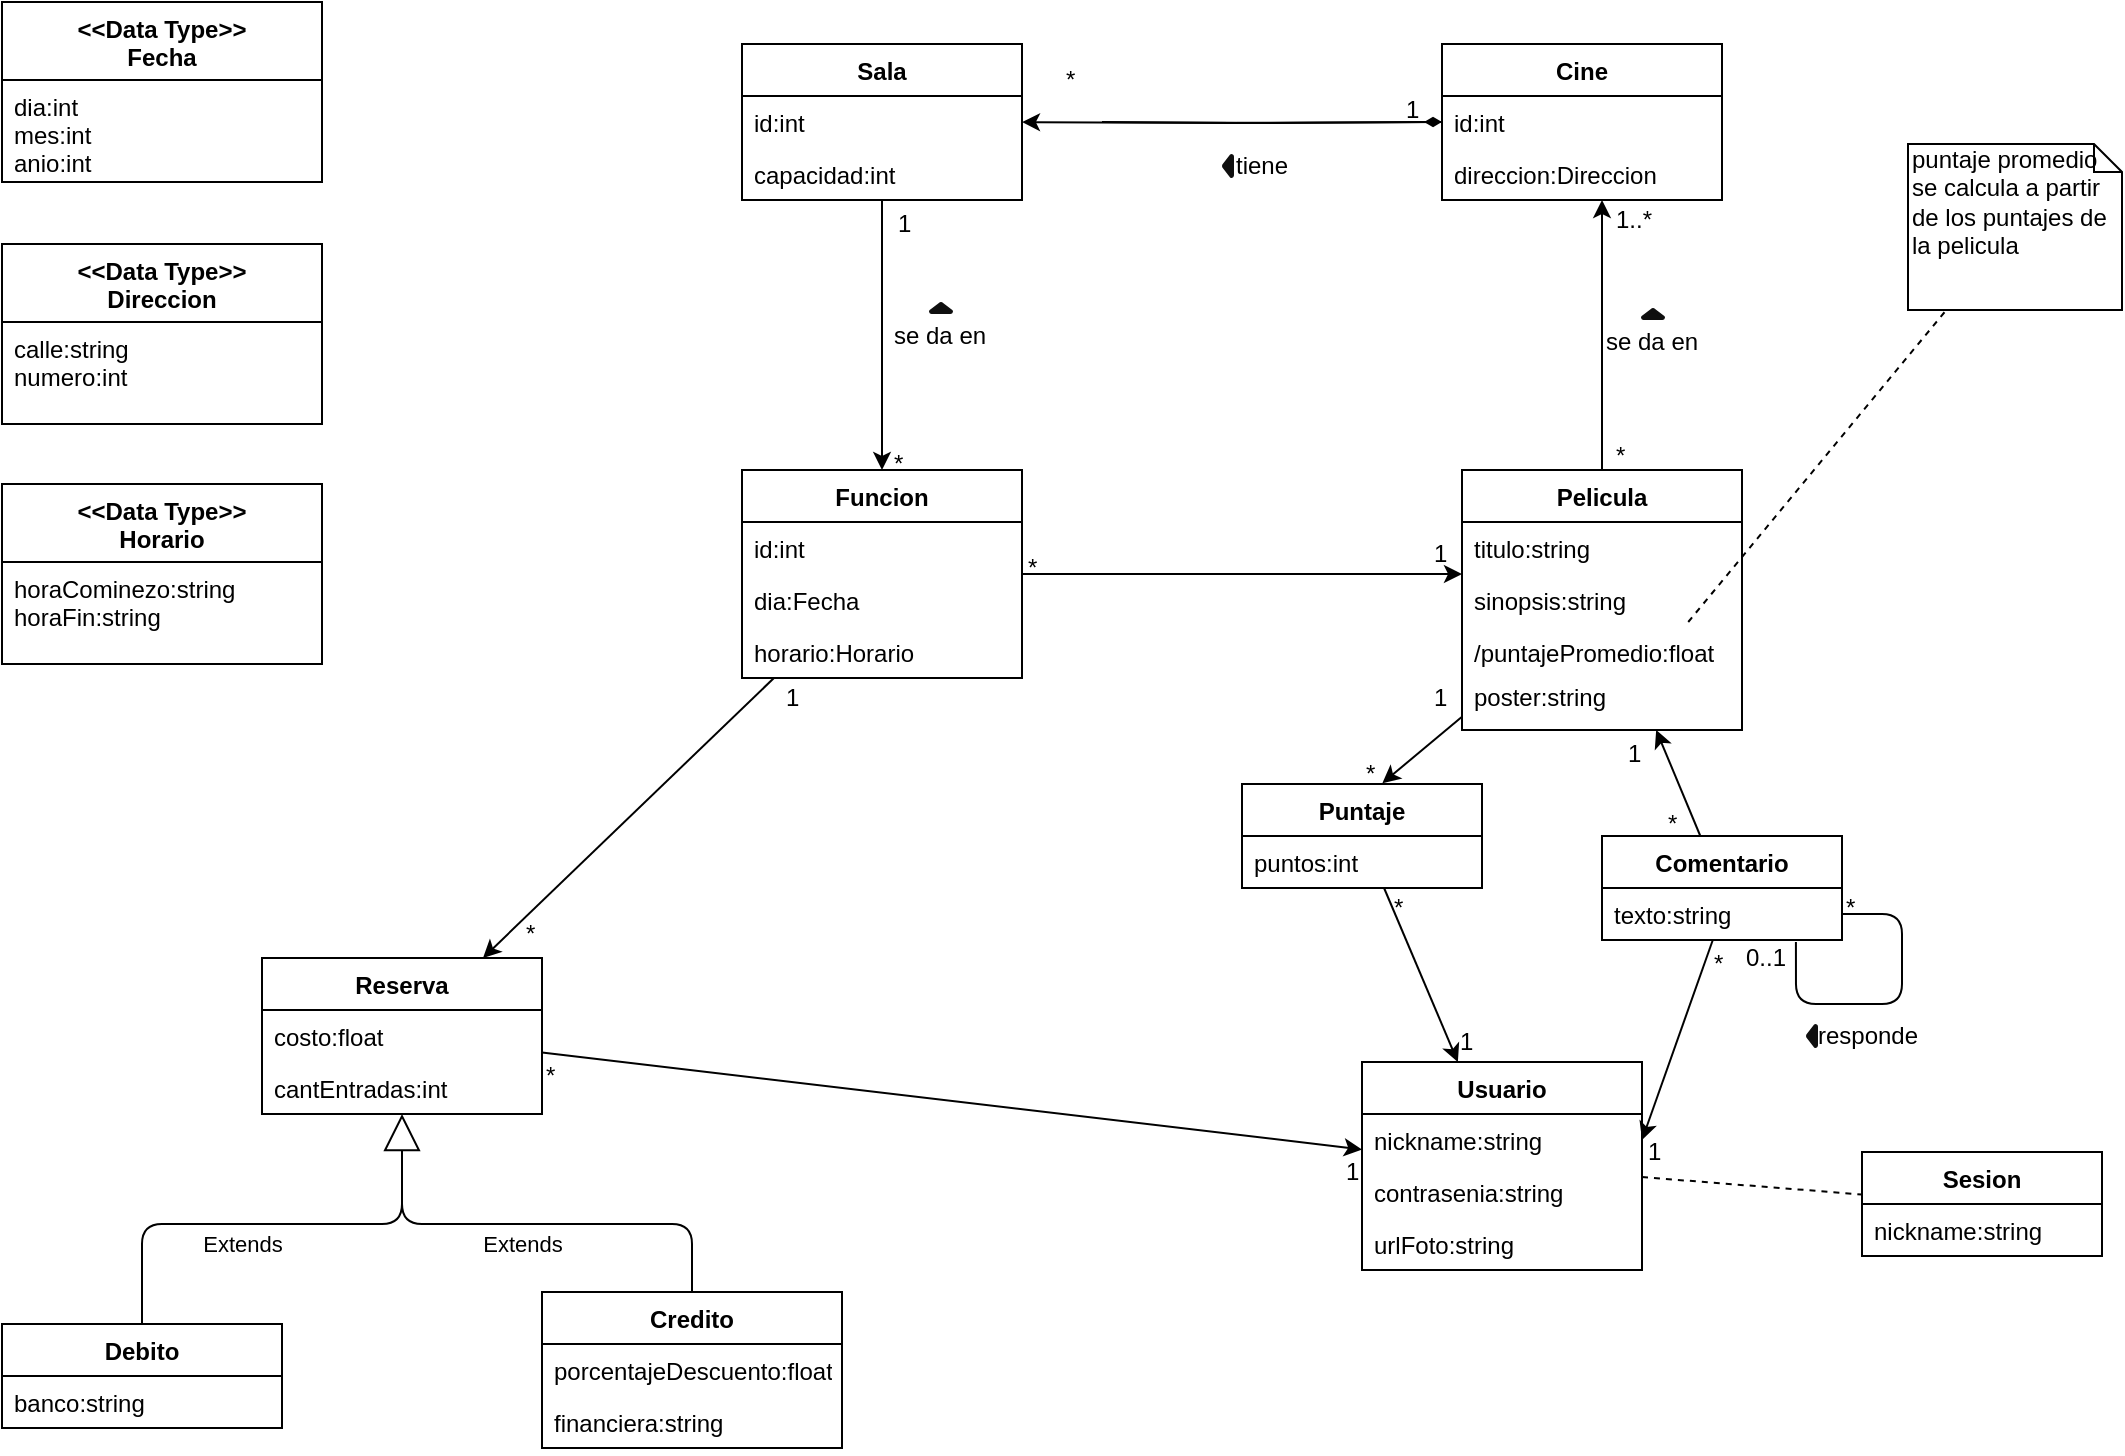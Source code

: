 <mxfile version="10.7.3" type="device"><diagram id="ku-Qzu-AyYH7A8STR5-q" name="Page-1"><mxGraphModel dx="1010" dy="587" grid="1" gridSize="10" guides="1" tooltips="1" connect="1" arrows="1" fold="1" page="1" pageScale="1" pageWidth="1169" pageHeight="827" math="0" shadow="0"><root><mxCell id="0"/><mxCell id="1" parent="0"/><mxCell id="o9MUWquThR-M6YJCyBWN-23" value="" style="edgeStyle=orthogonalEdgeStyle;rounded=0;orthogonalLoop=1;jettySize=auto;html=1;endArrow=diamondThin;endFill=1;startArrow=classic;startFill=1;" parent="1" target="o9MUWquThR-M6YJCyBWN-15" edge="1"><mxGeometry relative="1" as="geometry"><mxPoint x="620" y="119.047" as="sourcePoint"/></mxGeometry></mxCell><mxCell id="o9MUWquThR-M6YJCyBWN-142" value="" style="edgeStyle=orthogonalEdgeStyle;rounded=0;orthogonalLoop=1;jettySize=auto;html=1;endArrow=none;endFill=0;fontColor=#000000;" parent="1" target="o9MUWquThR-M6YJCyBWN-15" edge="1"><mxGeometry relative="1" as="geometry"><mxPoint x="660" y="119" as="sourcePoint"/></mxGeometry></mxCell><mxCell id="o9MUWquThR-M6YJCyBWN-20" value="" style="group" parent="1" vertex="1" connectable="0"><mxGeometry x="110" y="300" width="160" height="90" as="geometry"/></mxCell><mxCell id="o9MUWquThR-M6YJCyBWN-8" value="&lt;&lt;Data Type&gt;&gt;&#xA;Horario&#xA;" style="swimlane;fontStyle=1;align=center;verticalAlign=top;childLayout=stackLayout;horizontal=1;startSize=39;horizontalStack=0;resizeParent=1;resizeParentMax=0;resizeLast=0;collapsible=1;marginBottom=0;" parent="o9MUWquThR-M6YJCyBWN-20" vertex="1"><mxGeometry width="160" height="90" as="geometry"/></mxCell><mxCell id="o9MUWquThR-M6YJCyBWN-9" value="horaCominezo:string&#xA;horaFin:string&#xA;" style="text;strokeColor=none;fillColor=none;align=left;verticalAlign=top;spacingLeft=4;spacingRight=4;overflow=hidden;rotatable=0;points=[[0,0.5],[1,0.5]];portConstraint=eastwest;" parent="o9MUWquThR-M6YJCyBWN-8" vertex="1"><mxGeometry y="39" width="160" height="51" as="geometry"/></mxCell><mxCell id="o9MUWquThR-M6YJCyBWN-21" value="" style="group" parent="1" vertex="1" connectable="0"><mxGeometry x="110" y="180" width="160" height="90" as="geometry"/></mxCell><mxCell id="o9MUWquThR-M6YJCyBWN-6" value="&lt;&lt;Data Type&gt;&gt;&#xA;Direccion&#xA;" style="swimlane;fontStyle=1;align=center;verticalAlign=top;childLayout=stackLayout;horizontal=1;startSize=39;horizontalStack=0;resizeParent=1;resizeParentMax=0;resizeLast=0;collapsible=1;marginBottom=0;" parent="o9MUWquThR-M6YJCyBWN-21" vertex="1"><mxGeometry width="160" height="90" as="geometry"/></mxCell><mxCell id="o9MUWquThR-M6YJCyBWN-7" value="calle:string&#xA;numero:int&#xA;" style="text;strokeColor=none;fillColor=none;align=left;verticalAlign=top;spacingLeft=4;spacingRight=4;overflow=hidden;rotatable=0;points=[[0,0.5],[1,0.5]];portConstraint=eastwest;" parent="o9MUWquThR-M6YJCyBWN-6" vertex="1"><mxGeometry y="39" width="160" height="51" as="geometry"/></mxCell><mxCell id="o9MUWquThR-M6YJCyBWN-22" value="" style="group" parent="1" vertex="1" connectable="0"><mxGeometry x="110" y="59" width="160" height="90" as="geometry"/></mxCell><mxCell id="o9MUWquThR-M6YJCyBWN-1" value="&lt;&lt;Data Type&gt;&gt;&#xA;Fecha&#xA;" style="swimlane;fontStyle=1;align=center;verticalAlign=top;childLayout=stackLayout;horizontal=1;startSize=39;horizontalStack=0;resizeParent=1;resizeParentMax=0;resizeLast=0;collapsible=1;marginBottom=0;" parent="o9MUWquThR-M6YJCyBWN-22" vertex="1"><mxGeometry width="160" height="90" as="geometry"/></mxCell><mxCell id="o9MUWquThR-M6YJCyBWN-2" value="dia:int&#xA;mes:int&#xA;anio:int&#xA;" style="text;strokeColor=none;fillColor=none;align=left;verticalAlign=top;spacingLeft=4;spacingRight=4;overflow=hidden;rotatable=0;points=[[0,0.5],[1,0.5]];portConstraint=eastwest;" parent="o9MUWquThR-M6YJCyBWN-1" vertex="1"><mxGeometry y="39" width="160" height="51" as="geometry"/></mxCell><mxCell id="o9MUWquThR-M6YJCyBWN-26" value="*" style="text;html=1;resizable=0;points=[];autosize=1;align=left;verticalAlign=top;spacingTop=-4;" parent="1" vertex="1"><mxGeometry x="640" y="88" width="20" height="20" as="geometry"/></mxCell><mxCell id="o9MUWquThR-M6YJCyBWN-27" value="1" style="text;html=1;resizable=0;points=[];autosize=1;align=left;verticalAlign=top;spacingTop=-4;" parent="1" vertex="1"><mxGeometry x="810" y="103" width="20" height="20" as="geometry"/></mxCell><mxCell id="o9MUWquThR-M6YJCyBWN-31" value="" style="group" parent="1" vertex="1" connectable="0"><mxGeometry x="480" y="80" width="140" height="78" as="geometry"/></mxCell><mxCell id="o9MUWquThR-M6YJCyBWN-19" value="" style="group" parent="o9MUWquThR-M6YJCyBWN-31" vertex="1" connectable="0"><mxGeometry width="140" height="78" as="geometry"/></mxCell><mxCell id="o9MUWquThR-M6YJCyBWN-10" value="Sala" style="swimlane;fontStyle=1;childLayout=stackLayout;horizontal=1;startSize=26;fillColor=none;horizontalStack=0;resizeParent=1;resizeParentMax=0;resizeLast=0;collapsible=1;marginBottom=0;" parent="o9MUWquThR-M6YJCyBWN-19" vertex="1"><mxGeometry width="140" height="78" as="geometry"/></mxCell><mxCell id="o9MUWquThR-M6YJCyBWN-11" value="id:int" style="text;strokeColor=none;fillColor=none;align=left;verticalAlign=top;spacingLeft=4;spacingRight=4;overflow=hidden;rotatable=0;points=[[0,0.5],[1,0.5]];portConstraint=eastwest;" parent="o9MUWquThR-M6YJCyBWN-10" vertex="1"><mxGeometry y="26" width="140" height="26" as="geometry"/></mxCell><mxCell id="o9MUWquThR-M6YJCyBWN-12" value="capacidad:int" style="text;strokeColor=none;fillColor=none;align=left;verticalAlign=top;spacingLeft=4;spacingRight=4;overflow=hidden;rotatable=0;points=[[0,0.5],[1,0.5]];portConstraint=eastwest;" parent="o9MUWquThR-M6YJCyBWN-10" vertex="1"><mxGeometry y="52" width="140" height="26" as="geometry"/></mxCell><mxCell id="o9MUWquThR-M6YJCyBWN-32" value="" style="group" parent="1" vertex="1" connectable="0"><mxGeometry x="830" y="80" width="140" height="78" as="geometry"/></mxCell><mxCell id="o9MUWquThR-M6YJCyBWN-18" value="" style="group" parent="o9MUWquThR-M6YJCyBWN-32" vertex="1" connectable="0"><mxGeometry width="140" height="78" as="geometry"/></mxCell><mxCell id="o9MUWquThR-M6YJCyBWN-14" value="Cine" style="swimlane;fontStyle=1;childLayout=stackLayout;horizontal=1;startSize=26;fillColor=none;horizontalStack=0;resizeParent=1;resizeParentMax=0;resizeLast=0;collapsible=1;marginBottom=0;" parent="o9MUWquThR-M6YJCyBWN-18" vertex="1"><mxGeometry width="140" height="78" as="geometry"/></mxCell><mxCell id="o9MUWquThR-M6YJCyBWN-15" value="id:int" style="text;strokeColor=none;fillColor=none;align=left;verticalAlign=top;spacingLeft=4;spacingRight=4;overflow=hidden;rotatable=0;points=[[0,0.5],[1,0.5]];portConstraint=eastwest;" parent="o9MUWquThR-M6YJCyBWN-14" vertex="1"><mxGeometry y="26" width="140" height="26" as="geometry"/></mxCell><mxCell id="o9MUWquThR-M6YJCyBWN-16" value="direccion:Direccion" style="text;strokeColor=none;fillColor=none;align=left;verticalAlign=top;spacingLeft=4;spacingRight=4;overflow=hidden;rotatable=0;points=[[0,0.5],[1,0.5]];portConstraint=eastwest;" parent="o9MUWquThR-M6YJCyBWN-14" vertex="1"><mxGeometry y="52" width="140" height="26" as="geometry"/></mxCell><mxCell id="o9MUWquThR-M6YJCyBWN-37" value="" style="group" parent="1" vertex="1" connectable="0"><mxGeometry x="480" y="293" width="140" height="104" as="geometry"/></mxCell><mxCell id="o9MUWquThR-M6YJCyBWN-33" value="Funcion" style="swimlane;fontStyle=1;childLayout=stackLayout;horizontal=1;startSize=26;fillColor=none;horizontalStack=0;resizeParent=1;resizeParentMax=0;resizeLast=0;collapsible=1;marginBottom=0;" parent="o9MUWquThR-M6YJCyBWN-37" vertex="1"><mxGeometry width="140" height="104" as="geometry"/></mxCell><mxCell id="o9MUWquThR-M6YJCyBWN-34" value="id:int" style="text;strokeColor=none;fillColor=none;align=left;verticalAlign=top;spacingLeft=4;spacingRight=4;overflow=hidden;rotatable=0;points=[[0,0.5],[1,0.5]];portConstraint=eastwest;" parent="o9MUWquThR-M6YJCyBWN-33" vertex="1"><mxGeometry y="26" width="140" height="26" as="geometry"/></mxCell><mxCell id="o9MUWquThR-M6YJCyBWN-35" value="dia:Fecha" style="text;strokeColor=none;fillColor=none;align=left;verticalAlign=top;spacingLeft=4;spacingRight=4;overflow=hidden;rotatable=0;points=[[0,0.5],[1,0.5]];portConstraint=eastwest;" parent="o9MUWquThR-M6YJCyBWN-33" vertex="1"><mxGeometry y="52" width="140" height="26" as="geometry"/></mxCell><mxCell id="o9MUWquThR-M6YJCyBWN-36" value="horario:Horario" style="text;strokeColor=none;fillColor=none;align=left;verticalAlign=top;spacingLeft=4;spacingRight=4;overflow=hidden;rotatable=0;points=[[0,0.5],[1,0.5]];portConstraint=eastwest;" parent="o9MUWquThR-M6YJCyBWN-33" vertex="1"><mxGeometry y="78" width="140" height="26" as="geometry"/></mxCell><mxCell id="o9MUWquThR-M6YJCyBWN-53" value="" style="group" parent="1" vertex="1" connectable="0"><mxGeometry x="840" y="293" width="140" height="130" as="geometry"/></mxCell><mxCell id="o9MUWquThR-M6YJCyBWN-38" value="Pelicula" style="swimlane;fontStyle=1;childLayout=stackLayout;horizontal=1;startSize=26;fillColor=none;horizontalStack=0;resizeParent=1;resizeParentMax=0;resizeLast=0;collapsible=1;marginBottom=0;" parent="o9MUWquThR-M6YJCyBWN-53" vertex="1"><mxGeometry width="140" height="130" as="geometry"/></mxCell><mxCell id="o9MUWquThR-M6YJCyBWN-39" value="titulo:string" style="text;strokeColor=none;fillColor=none;align=left;verticalAlign=top;spacingLeft=4;spacingRight=4;overflow=hidden;rotatable=0;points=[[0,0.5],[1,0.5]];portConstraint=eastwest;" parent="o9MUWquThR-M6YJCyBWN-38" vertex="1"><mxGeometry y="26" width="140" height="26" as="geometry"/></mxCell><mxCell id="o9MUWquThR-M6YJCyBWN-40" value="sinopsis:string" style="text;strokeColor=none;fillColor=none;align=left;verticalAlign=top;spacingLeft=4;spacingRight=4;overflow=hidden;rotatable=0;points=[[0,0.5],[1,0.5]];portConstraint=eastwest;" parent="o9MUWquThR-M6YJCyBWN-38" vertex="1"><mxGeometry y="52" width="140" height="26" as="geometry"/></mxCell><mxCell id="o9MUWquThR-M6YJCyBWN-47" value="/puntajePromedio:float" style="text;strokeColor=none;fillColor=none;align=left;verticalAlign=top;spacingLeft=4;spacingRight=4;overflow=hidden;rotatable=0;points=[[0,0.5],[1,0.5]];portConstraint=eastwest;" parent="o9MUWquThR-M6YJCyBWN-38" vertex="1"><mxGeometry y="78" width="140" height="22" as="geometry"/></mxCell><mxCell id="o9MUWquThR-M6YJCyBWN-41" value="poster:string" style="text;strokeColor=none;fillColor=none;align=left;verticalAlign=top;spacingLeft=4;spacingRight=4;overflow=hidden;rotatable=0;points=[[0,0.5],[1,0.5]];portConstraint=eastwest;" parent="o9MUWquThR-M6YJCyBWN-38" vertex="1"><mxGeometry y="100" width="140" height="30" as="geometry"/></mxCell><mxCell id="o9MUWquThR-M6YJCyBWN-54" value="" style="group" parent="1" vertex="1" connectable="0"><mxGeometry x="730" y="450" width="120" height="52" as="geometry"/></mxCell><mxCell id="o9MUWquThR-M6YJCyBWN-52" value="" style="group" parent="o9MUWquThR-M6YJCyBWN-54" vertex="1" connectable="0"><mxGeometry width="120" height="52" as="geometry"/></mxCell><mxCell id="o9MUWquThR-M6YJCyBWN-48" value="Puntaje" style="swimlane;fontStyle=1;childLayout=stackLayout;horizontal=1;startSize=26;fillColor=none;horizontalStack=0;resizeParent=1;resizeParentMax=0;resizeLast=0;collapsible=1;marginBottom=0;" parent="o9MUWquThR-M6YJCyBWN-52" vertex="1"><mxGeometry width="120" height="52" as="geometry"/></mxCell><mxCell id="o9MUWquThR-M6YJCyBWN-49" value="puntos:int" style="text;strokeColor=none;fillColor=none;align=left;verticalAlign=top;spacingLeft=4;spacingRight=4;overflow=hidden;rotatable=0;points=[[0,0.5],[1,0.5]];portConstraint=eastwest;" parent="o9MUWquThR-M6YJCyBWN-48" vertex="1"><mxGeometry y="26" width="120" height="26" as="geometry"/></mxCell><mxCell id="o9MUWquThR-M6YJCyBWN-55" value="" style="group" parent="1" vertex="1" connectable="0"><mxGeometry x="910" y="476" width="120" height="52" as="geometry"/></mxCell><mxCell id="o9MUWquThR-M6YJCyBWN-56" value="" style="group" parent="o9MUWquThR-M6YJCyBWN-55" vertex="1" connectable="0"><mxGeometry width="120" height="52" as="geometry"/></mxCell><mxCell id="o9MUWquThR-M6YJCyBWN-57" value="Comentario" style="swimlane;fontStyle=1;childLayout=stackLayout;horizontal=1;startSize=26;fillColor=none;horizontalStack=0;resizeParent=1;resizeParentMax=0;resizeLast=0;collapsible=1;marginBottom=0;" parent="o9MUWquThR-M6YJCyBWN-56" vertex="1"><mxGeometry width="120" height="52" as="geometry"/></mxCell><mxCell id="o9MUWquThR-M6YJCyBWN-58" value="texto:string" style="text;strokeColor=none;fillColor=none;align=left;verticalAlign=top;spacingLeft=4;spacingRight=4;overflow=hidden;rotatable=0;points=[[0,0.5],[1,0.5]];portConstraint=eastwest;" parent="o9MUWquThR-M6YJCyBWN-57" vertex="1"><mxGeometry y="26" width="120" height="26" as="geometry"/></mxCell><mxCell id="o9MUWquThR-M6YJCyBWN-78" value="" style="endArrow=none;html=1;exitX=0.808;exitY=1.038;exitDx=0;exitDy=0;exitPerimeter=0;entryX=1;entryY=0.5;entryDx=0;entryDy=0;" parent="o9MUWquThR-M6YJCyBWN-57" source="o9MUWquThR-M6YJCyBWN-58" target="o9MUWquThR-M6YJCyBWN-58" edge="1"><mxGeometry width="50" height="50" relative="1" as="geometry"><mxPoint x="95" y="74" as="sourcePoint"/><mxPoint x="160" y="34" as="targetPoint"/><Array as="points"><mxPoint x="97" y="84"/><mxPoint x="150" y="84"/><mxPoint x="150" y="39"/></Array></mxGeometry></mxCell><mxCell id="o9MUWquThR-M6YJCyBWN-59" value="Usuario" style="swimlane;fontStyle=1;childLayout=stackLayout;horizontal=1;startSize=26;fillColor=none;horizontalStack=0;resizeParent=1;resizeParentMax=0;resizeLast=0;collapsible=1;marginBottom=0;" parent="1" vertex="1"><mxGeometry x="790" y="589" width="140" height="104" as="geometry"/></mxCell><mxCell id="o9MUWquThR-M6YJCyBWN-60" value="nickname:string" style="text;strokeColor=none;fillColor=none;align=left;verticalAlign=top;spacingLeft=4;spacingRight=4;overflow=hidden;rotatable=0;points=[[0,0.5],[1,0.5]];portConstraint=eastwest;" parent="o9MUWquThR-M6YJCyBWN-59" vertex="1"><mxGeometry y="26" width="140" height="26" as="geometry"/></mxCell><mxCell id="o9MUWquThR-M6YJCyBWN-61" value="contrasenia:string" style="text;strokeColor=none;fillColor=none;align=left;verticalAlign=top;spacingLeft=4;spacingRight=4;overflow=hidden;rotatable=0;points=[[0,0.5],[1,0.5]];portConstraint=eastwest;" parent="o9MUWquThR-M6YJCyBWN-59" vertex="1"><mxGeometry y="52" width="140" height="26" as="geometry"/></mxCell><mxCell id="o9MUWquThR-M6YJCyBWN-62" value="urlFoto:string" style="text;strokeColor=none;fillColor=none;align=left;verticalAlign=top;spacingLeft=4;spacingRight=4;overflow=hidden;rotatable=0;points=[[0,0.5],[1,0.5]];portConstraint=eastwest;" parent="o9MUWquThR-M6YJCyBWN-59" vertex="1"><mxGeometry y="78" width="140" height="26" as="geometry"/></mxCell><mxCell id="o9MUWquThR-M6YJCyBWN-63" value="Reserva" style="swimlane;fontStyle=1;childLayout=stackLayout;horizontal=1;startSize=26;fillColor=none;horizontalStack=0;resizeParent=1;resizeParentMax=0;resizeLast=0;collapsible=1;marginBottom=0;" parent="1" vertex="1"><mxGeometry x="240" y="537" width="140" height="78" as="geometry"/></mxCell><mxCell id="o9MUWquThR-M6YJCyBWN-64" value="costo:float" style="text;strokeColor=none;fillColor=none;align=left;verticalAlign=top;spacingLeft=4;spacingRight=4;overflow=hidden;rotatable=0;points=[[0,0.5],[1,0.5]];portConstraint=eastwest;" parent="o9MUWquThR-M6YJCyBWN-63" vertex="1"><mxGeometry y="26" width="140" height="26" as="geometry"/></mxCell><mxCell id="o9MUWquThR-M6YJCyBWN-65" value="cantEntradas:int" style="text;strokeColor=none;fillColor=none;align=left;verticalAlign=top;spacingLeft=4;spacingRight=4;overflow=hidden;rotatable=0;points=[[0,0.5],[1,0.5]];portConstraint=eastwest;" parent="o9MUWquThR-M6YJCyBWN-63" vertex="1"><mxGeometry y="52" width="140" height="26" as="geometry"/></mxCell><mxCell id="o9MUWquThR-M6YJCyBWN-67" value="Debito" style="swimlane;fontStyle=1;childLayout=stackLayout;horizontal=1;startSize=26;fillColor=none;horizontalStack=0;resizeParent=1;resizeParentMax=0;resizeLast=0;collapsible=1;marginBottom=0;" parent="1" vertex="1"><mxGeometry x="110" y="720" width="140" height="52" as="geometry"/></mxCell><mxCell id="o9MUWquThR-M6YJCyBWN-68" value="banco:string" style="text;strokeColor=none;fillColor=none;align=left;verticalAlign=top;spacingLeft=4;spacingRight=4;overflow=hidden;rotatable=0;points=[[0,0.5],[1,0.5]];portConstraint=eastwest;" parent="o9MUWquThR-M6YJCyBWN-67" vertex="1"><mxGeometry y="26" width="140" height="26" as="geometry"/></mxCell><mxCell id="o9MUWquThR-M6YJCyBWN-71" value="Credito" style="swimlane;fontStyle=1;childLayout=stackLayout;horizontal=1;startSize=26;fillColor=none;horizontalStack=0;resizeParent=1;resizeParentMax=0;resizeLast=0;collapsible=1;marginBottom=0;" parent="1" vertex="1"><mxGeometry x="380" y="704" width="150" height="78" as="geometry"/></mxCell><mxCell id="o9MUWquThR-M6YJCyBWN-73" value="porcentajeDescuento:float" style="text;strokeColor=none;fillColor=none;align=left;verticalAlign=top;spacingLeft=4;spacingRight=4;overflow=hidden;rotatable=0;points=[[0,0.5],[1,0.5]];portConstraint=eastwest;" parent="o9MUWquThR-M6YJCyBWN-71" vertex="1"><mxGeometry y="26" width="150" height="26" as="geometry"/></mxCell><mxCell id="o9MUWquThR-M6YJCyBWN-72" value="financiera:string" style="text;strokeColor=none;fillColor=none;align=left;verticalAlign=top;spacingLeft=4;spacingRight=4;overflow=hidden;rotatable=0;points=[[0,0.5],[1,0.5]];portConstraint=eastwest;" parent="o9MUWquThR-M6YJCyBWN-71" vertex="1"><mxGeometry y="52" width="150" height="26" as="geometry"/></mxCell><mxCell id="o9MUWquThR-M6YJCyBWN-74" value="Extends" style="endArrow=block;endSize=16;endFill=0;html=1;entryX=0.5;entryY=1;entryDx=0;entryDy=0;exitX=0.5;exitY=0;exitDx=0;exitDy=0;" parent="1" source="o9MUWquThR-M6YJCyBWN-67" target="o9MUWquThR-M6YJCyBWN-63" edge="1"><mxGeometry x="-0.149" y="-10" width="160" relative="1" as="geometry"><mxPoint x="140" y="667" as="sourcePoint"/><mxPoint x="300" y="667" as="targetPoint"/><Array as="points"><mxPoint x="180" y="670"/><mxPoint x="310" y="670"/></Array><mxPoint as="offset"/></mxGeometry></mxCell><mxCell id="o9MUWquThR-M6YJCyBWN-76" value="Extends" style="endArrow=none;endSize=16;endFill=0;html=1;exitX=0.5;exitY=0;exitDx=0;exitDy=0;" parent="1" source="o9MUWquThR-M6YJCyBWN-71" edge="1"><mxGeometry x="0.196" y="10" width="160" relative="1" as="geometry"><mxPoint x="190" y="730" as="sourcePoint"/><mxPoint x="310" y="650" as="targetPoint"/><Array as="points"><mxPoint x="455" y="670"/><mxPoint x="310" y="670"/></Array><mxPoint as="offset"/></mxGeometry></mxCell><mxCell id="o9MUWquThR-M6YJCyBWN-79" value="*" style="text;html=1;resizable=0;points=[];autosize=1;align=left;verticalAlign=top;spacingTop=-4;" parent="1" vertex="1"><mxGeometry x="1030" y="502" width="20" height="20" as="geometry"/></mxCell><mxCell id="o9MUWquThR-M6YJCyBWN-80" value="0..1" style="text;html=1;resizable=0;points=[];autosize=1;align=left;verticalAlign=top;spacingTop=-4;" parent="1" vertex="1"><mxGeometry x="980" y="527" width="30" height="20" as="geometry"/></mxCell><mxCell id="o9MUWquThR-M6YJCyBWN-94" value="" style="group" parent="1" vertex="1" connectable="0"><mxGeometry x="718" y="131" width="42" height="20" as="geometry"/></mxCell><mxCell id="o9MUWquThR-M6YJCyBWN-30" value="tiene" style="text;html=1;strokeColor=none;fillColor=none;align=center;verticalAlign=middle;whiteSpace=wrap;rounded=0;" parent="o9MUWquThR-M6YJCyBWN-94" vertex="1"><mxGeometry x="2" width="40" height="20" as="geometry"/></mxCell><mxCell id="o9MUWquThR-M6YJCyBWN-86" value="" style="strokeWidth=2;html=1;shape=mxgraph.flowchart.merge_or_storage;whiteSpace=wrap;rotation=90;labelBackgroundColor=none;fillColor=#0F0F0F;strokeColor=#0F0F0F;fontColor=#333333;" parent="o9MUWquThR-M6YJCyBWN-94" vertex="1"><mxGeometry y="8" width="10" height="4" as="geometry"/></mxCell><mxCell id="o9MUWquThR-M6YJCyBWN-98" value="" style="edgeStyle=orthogonalEdgeStyle;rounded=0;orthogonalLoop=1;jettySize=auto;html=1;endArrow=classic;endFill=1;entryX=0.5;entryY=0;entryDx=0;entryDy=0;" parent="1" source="o9MUWquThR-M6YJCyBWN-10" target="o9MUWquThR-M6YJCyBWN-33" edge="1"><mxGeometry relative="1" as="geometry"><mxPoint x="550" y="238" as="targetPoint"/></mxGeometry></mxCell><mxCell id="o9MUWquThR-M6YJCyBWN-99" value="se da en" style="text;html=1;resizable=0;points=[];autosize=1;align=left;verticalAlign=top;spacingTop=-4;" parent="1" vertex="1"><mxGeometry x="554" y="215.5" width="60" height="20" as="geometry"/></mxCell><mxCell id="o9MUWquThR-M6YJCyBWN-100" value="" style="strokeWidth=2;html=1;shape=mxgraph.flowchart.merge_or_storage;whiteSpace=wrap;rotation=180;labelBackgroundColor=none;fillColor=#0F0F0F;strokeColor=#0F0F0F;fontColor=#333333;" parent="1" vertex="1"><mxGeometry x="574.5" y="210" width="10" height="4" as="geometry"/></mxCell><mxCell id="o9MUWquThR-M6YJCyBWN-101" value="1" style="text;html=1;resizable=0;points=[];autosize=1;align=left;verticalAlign=top;spacingTop=-4;" parent="1" vertex="1"><mxGeometry x="556" y="160" width="20" height="20" as="geometry"/></mxCell><mxCell id="o9MUWquThR-M6YJCyBWN-102" value="*" style="text;html=1;resizable=0;points=[];autosize=1;align=left;verticalAlign=top;spacingTop=-4;" parent="1" vertex="1"><mxGeometry x="554" y="280" width="20" height="20" as="geometry"/></mxCell><mxCell id="o9MUWquThR-M6YJCyBWN-106" value="" style="edgeStyle=orthogonalEdgeStyle;rounded=0;orthogonalLoop=1;jettySize=auto;html=1;endArrow=none;endFill=0;entryX=0.5;entryY=0;entryDx=0;entryDy=0;startArrow=classic;startFill=1;" parent="1" source="o9MUWquThR-M6YJCyBWN-14" target="o9MUWquThR-M6YJCyBWN-38" edge="1"><mxGeometry relative="1" as="geometry"><mxPoint x="900" y="238" as="targetPoint"/><Array as="points"><mxPoint x="910" y="190"/><mxPoint x="910" y="190"/></Array></mxGeometry></mxCell><mxCell id="o9MUWquThR-M6YJCyBWN-107" value="se da en" style="text;html=1;resizable=0;points=[];autosize=1;align=left;verticalAlign=top;spacingTop=-4;" parent="1" vertex="1"><mxGeometry x="910" y="218.5" width="60" height="20" as="geometry"/></mxCell><mxCell id="o9MUWquThR-M6YJCyBWN-108" value="" style="strokeWidth=2;html=1;shape=mxgraph.flowchart.merge_or_storage;whiteSpace=wrap;rotation=180;labelBackgroundColor=none;fillColor=#0F0F0F;strokeColor=#0F0F0F;fontColor=#333333;" parent="1" vertex="1"><mxGeometry x="930.5" y="213" width="10" height="4" as="geometry"/></mxCell><mxCell id="o9MUWquThR-M6YJCyBWN-109" value="1..*" style="text;html=1;resizable=0;points=[];autosize=1;align=left;verticalAlign=top;spacingTop=-4;" parent="1" vertex="1"><mxGeometry x="915" y="158" width="30" height="20" as="geometry"/></mxCell><mxCell id="o9MUWquThR-M6YJCyBWN-110" value="*" style="text;html=1;resizable=0;points=[];autosize=1;align=left;verticalAlign=top;spacingTop=-4;" parent="1" vertex="1"><mxGeometry x="915" y="276" width="20" height="20" as="geometry"/></mxCell><mxCell id="o9MUWquThR-M6YJCyBWN-115" value="" style="edgeStyle=orthogonalEdgeStyle;rounded=0;orthogonalLoop=1;jettySize=auto;html=1;endArrow=classic;endFill=1;" parent="1" source="o9MUWquThR-M6YJCyBWN-33" target="o9MUWquThR-M6YJCyBWN-38" edge="1"><mxGeometry relative="1" as="geometry"><mxPoint x="700" y="345" as="targetPoint"/><Array as="points"><mxPoint x="790" y="345"/><mxPoint x="790" y="345"/></Array></mxGeometry></mxCell><mxCell id="o9MUWquThR-M6YJCyBWN-116" value="*" style="text;html=1;resizable=0;points=[];autosize=1;align=left;verticalAlign=top;spacingTop=-4;" parent="1" vertex="1"><mxGeometry x="621" y="332" width="20" height="20" as="geometry"/></mxCell><mxCell id="o9MUWquThR-M6YJCyBWN-117" value="1" style="text;html=1;resizable=0;points=[];autosize=1;align=left;verticalAlign=top;spacingTop=-4;" parent="1" vertex="1"><mxGeometry x="824" y="325" width="20" height="20" as="geometry"/></mxCell><mxCell id="o9MUWquThR-M6YJCyBWN-136" value="" style="group" parent="1" vertex="1" connectable="0"><mxGeometry x="1021" y="566" width="42" height="20" as="geometry"/></mxCell><mxCell id="o9MUWquThR-M6YJCyBWN-137" value="responde" style="text;html=1;strokeColor=none;fillColor=none;align=center;verticalAlign=middle;whiteSpace=wrap;rounded=0;" parent="o9MUWquThR-M6YJCyBWN-136" vertex="1"><mxGeometry x="2" width="40" height="20" as="geometry"/></mxCell><mxCell id="o9MUWquThR-M6YJCyBWN-138" value="" style="strokeWidth=2;html=1;shape=mxgraph.flowchart.merge_or_storage;whiteSpace=wrap;rotation=90;labelBackgroundColor=none;fillColor=#0F0F0F;strokeColor=#0F0F0F;fontColor=#333333;" parent="1" vertex="1"><mxGeometry x="1010" y="574" width="10" height="4" as="geometry"/></mxCell><mxCell id="o9MUWquThR-M6YJCyBWN-143" value="" style="endArrow=none;dashed=1;html=1;fontColor=#000000;exitX=0.808;exitY=-0.091;exitDx=0;exitDy=0;exitPerimeter=0;" parent="1" source="o9MUWquThR-M6YJCyBWN-47" target="o9MUWquThR-M6YJCyBWN-144" edge="1"><mxGeometry width="50" height="50" relative="1" as="geometry"><mxPoint x="1063" y="228" as="sourcePoint"/><mxPoint x="1113" y="178" as="targetPoint"/></mxGeometry></mxCell><mxCell id="o9MUWquThR-M6YJCyBWN-144" value="puntaje promedio se calcula a partir de los puntajes de la pelicula" style="shape=note;whiteSpace=wrap;html=1;size=14;verticalAlign=top;align=left;spacingTop=-6;" parent="1" vertex="1"><mxGeometry x="1063" y="130" width="107" height="83" as="geometry"/></mxCell><mxCell id="o9MUWquThR-M6YJCyBWN-145" value="" style="endArrow=classic;html=1;fontColor=#000000;" parent="1" source="o9MUWquThR-M6YJCyBWN-33" target="o9MUWquThR-M6YJCyBWN-63" edge="1"><mxGeometry width="50" height="50" relative="1" as="geometry"><mxPoint x="370" y="397" as="sourcePoint"/><mxPoint x="420" y="347" as="targetPoint"/></mxGeometry></mxCell><mxCell id="o9MUWquThR-M6YJCyBWN-146" value="1" style="text;html=1;resizable=0;points=[];autosize=1;align=left;verticalAlign=top;spacingTop=-4;fontColor=#000000;" parent="1" vertex="1"><mxGeometry x="500" y="397" width="20" height="20" as="geometry"/></mxCell><mxCell id="o9MUWquThR-M6YJCyBWN-147" value="*" style="text;html=1;resizable=0;points=[];autosize=1;align=left;verticalAlign=top;spacingTop=-4;fontColor=#000000;" parent="1" vertex="1"><mxGeometry x="370" y="515" width="20" height="20" as="geometry"/></mxCell><mxCell id="o9MUWquThR-M6YJCyBWN-148" value="" style="endArrow=classic;html=1;fontColor=#000000;" parent="1" source="o9MUWquThR-M6YJCyBWN-63" target="o9MUWquThR-M6YJCyBWN-59" edge="1"><mxGeometry width="50" height="50" relative="1" as="geometry"><mxPoint x="524" y="624" as="sourcePoint"/><mxPoint x="574" y="574" as="targetPoint"/></mxGeometry></mxCell><mxCell id="o9MUWquThR-M6YJCyBWN-149" value="*" style="text;html=1;resizable=0;points=[];autosize=1;align=left;verticalAlign=top;spacingTop=-4;fontColor=#000000;" parent="1" vertex="1"><mxGeometry x="380" y="586" width="20" height="20" as="geometry"/></mxCell><mxCell id="o9MUWquThR-M6YJCyBWN-150" value="1" style="text;html=1;resizable=0;points=[];autosize=1;align=left;verticalAlign=top;spacingTop=-4;fontColor=#000000;" parent="1" vertex="1"><mxGeometry x="780" y="634" width="20" height="20" as="geometry"/></mxCell><mxCell id="o9MUWquThR-M6YJCyBWN-151" value="" style="endArrow=classic;html=1;fontColor=#000000;entryX=0.585;entryY=-0.008;entryDx=0;entryDy=0;entryPerimeter=0;" parent="1" source="o9MUWquThR-M6YJCyBWN-38" target="o9MUWquThR-M6YJCyBWN-48" edge="1"><mxGeometry width="50" height="50" relative="1" as="geometry"><mxPoint x="780" y="430" as="sourcePoint"/><mxPoint x="830" y="380" as="targetPoint"/></mxGeometry></mxCell><mxCell id="o9MUWquThR-M6YJCyBWN-152" value="1" style="text;html=1;resizable=0;points=[];autosize=1;align=left;verticalAlign=top;spacingTop=-4;fontColor=#000000;" parent="1" vertex="1"><mxGeometry x="824" y="397" width="20" height="20" as="geometry"/></mxCell><mxCell id="o9MUWquThR-M6YJCyBWN-153" value="*" style="text;html=1;resizable=0;points=[];autosize=1;align=left;verticalAlign=top;spacingTop=-4;fontColor=#000000;" parent="1" vertex="1"><mxGeometry x="790" y="435" width="20" height="20" as="geometry"/></mxCell><mxCell id="o9MUWquThR-M6YJCyBWN-154" value="" style="endArrow=classic;html=1;fontColor=#000000;" parent="1" source="o9MUWquThR-M6YJCyBWN-48" target="o9MUWquThR-M6YJCyBWN-59" edge="1"><mxGeometry width="50" height="50" relative="1" as="geometry"><mxPoint x="800" y="570.5" as="sourcePoint"/><mxPoint x="850" y="520.5" as="targetPoint"/></mxGeometry></mxCell><mxCell id="o9MUWquThR-M6YJCyBWN-155" value="*" style="text;html=1;resizable=0;points=[];autosize=1;align=left;verticalAlign=top;spacingTop=-4;fontColor=#000000;" parent="1" vertex="1"><mxGeometry x="804" y="502" width="20" height="20" as="geometry"/></mxCell><mxCell id="o9MUWquThR-M6YJCyBWN-156" value="1" style="text;html=1;resizable=0;points=[];autosize=1;align=left;verticalAlign=top;spacingTop=-4;fontColor=#000000;" parent="1" vertex="1"><mxGeometry x="837" y="569" width="20" height="20" as="geometry"/></mxCell><mxCell id="o9MUWquThR-M6YJCyBWN-157" value="" style="endArrow=classic;html=1;fontColor=#000000;" parent="1" source="o9MUWquThR-M6YJCyBWN-57" target="o9MUWquThR-M6YJCyBWN-38" edge="1"><mxGeometry width="50" height="50" relative="1" as="geometry"><mxPoint x="980" y="425" as="sourcePoint"/><mxPoint x="1030" y="375" as="targetPoint"/></mxGeometry></mxCell><mxCell id="o9MUWquThR-M6YJCyBWN-158" value="&lt;div&gt;*&lt;/div&gt;" style="text;html=1;resizable=0;points=[];autosize=1;align=left;verticalAlign=top;spacingTop=-4;fontColor=#000000;" parent="1" vertex="1"><mxGeometry x="940.5" y="460" width="20" height="20" as="geometry"/></mxCell><mxCell id="o9MUWquThR-M6YJCyBWN-159" value="1" style="text;html=1;resizable=0;points=[];autosize=1;align=left;verticalAlign=top;spacingTop=-4;fontColor=#000000;" parent="1" vertex="1"><mxGeometry x="920.5" y="425" width="20" height="20" as="geometry"/></mxCell><mxCell id="o9MUWquThR-M6YJCyBWN-160" value="" style="endArrow=classic;html=1;fontColor=#000000;entryX=1;entryY=0.5;entryDx=0;entryDy=0;" parent="1" source="o9MUWquThR-M6YJCyBWN-58" target="o9MUWquThR-M6YJCyBWN-60" edge="1"><mxGeometry width="50" height="50" relative="1" as="geometry"><mxPoint x="971" y="530" as="sourcePoint"/><mxPoint x="934" y="626" as="targetPoint"/></mxGeometry></mxCell><mxCell id="o9MUWquThR-M6YJCyBWN-161" value="1" style="text;html=1;resizable=0;points=[];autosize=1;align=left;verticalAlign=top;spacingTop=-4;fontColor=#000000;" parent="1" vertex="1"><mxGeometry x="930.5" y="624" width="20" height="20" as="geometry"/></mxCell><mxCell id="o9MUWquThR-M6YJCyBWN-162" value="*" style="text;html=1;resizable=0;points=[];autosize=1;align=left;verticalAlign=top;spacingTop=-4;fontColor=#000000;" parent="1" vertex="1"><mxGeometry x="964" y="530" width="20" height="20" as="geometry"/></mxCell><mxCell id="o9MUWquThR-M6YJCyBWN-163" value="" style="group" parent="1" vertex="1" connectable="0"><mxGeometry x="1040" y="634" width="120" height="52" as="geometry"/></mxCell><mxCell id="o9MUWquThR-M6YJCyBWN-164" value="" style="group" parent="o9MUWquThR-M6YJCyBWN-163" vertex="1" connectable="0"><mxGeometry width="120" height="52" as="geometry"/></mxCell><mxCell id="o9MUWquThR-M6YJCyBWN-165" value="Sesion" style="swimlane;fontStyle=1;childLayout=stackLayout;horizontal=1;startSize=26;fillColor=none;horizontalStack=0;resizeParent=1;resizeParentMax=0;resizeLast=0;collapsible=1;marginBottom=0;" parent="o9MUWquThR-M6YJCyBWN-164" vertex="1"><mxGeometry width="120" height="52" as="geometry"/></mxCell><mxCell id="o9MUWquThR-M6YJCyBWN-166" value="nickname:string" style="text;strokeColor=none;fillColor=none;align=left;verticalAlign=top;spacingLeft=4;spacingRight=4;overflow=hidden;rotatable=0;points=[[0,0.5],[1,0.5]];portConstraint=eastwest;" parent="o9MUWquThR-M6YJCyBWN-165" vertex="1"><mxGeometry y="26" width="120" height="26" as="geometry"/></mxCell><mxCell id="o9MUWquThR-M6YJCyBWN-169" value="" style="endArrow=none;dashed=1;html=1;fontColor=#000000;" parent="1" source="o9MUWquThR-M6YJCyBWN-59" target="o9MUWquThR-M6YJCyBWN-165" edge="1"><mxGeometry width="50" height="50" relative="1" as="geometry"><mxPoint x="1042" y="694" as="sourcePoint"/><mxPoint x="1092" y="644" as="targetPoint"/></mxGeometry></mxCell></root></mxGraphModel></diagram></mxfile>